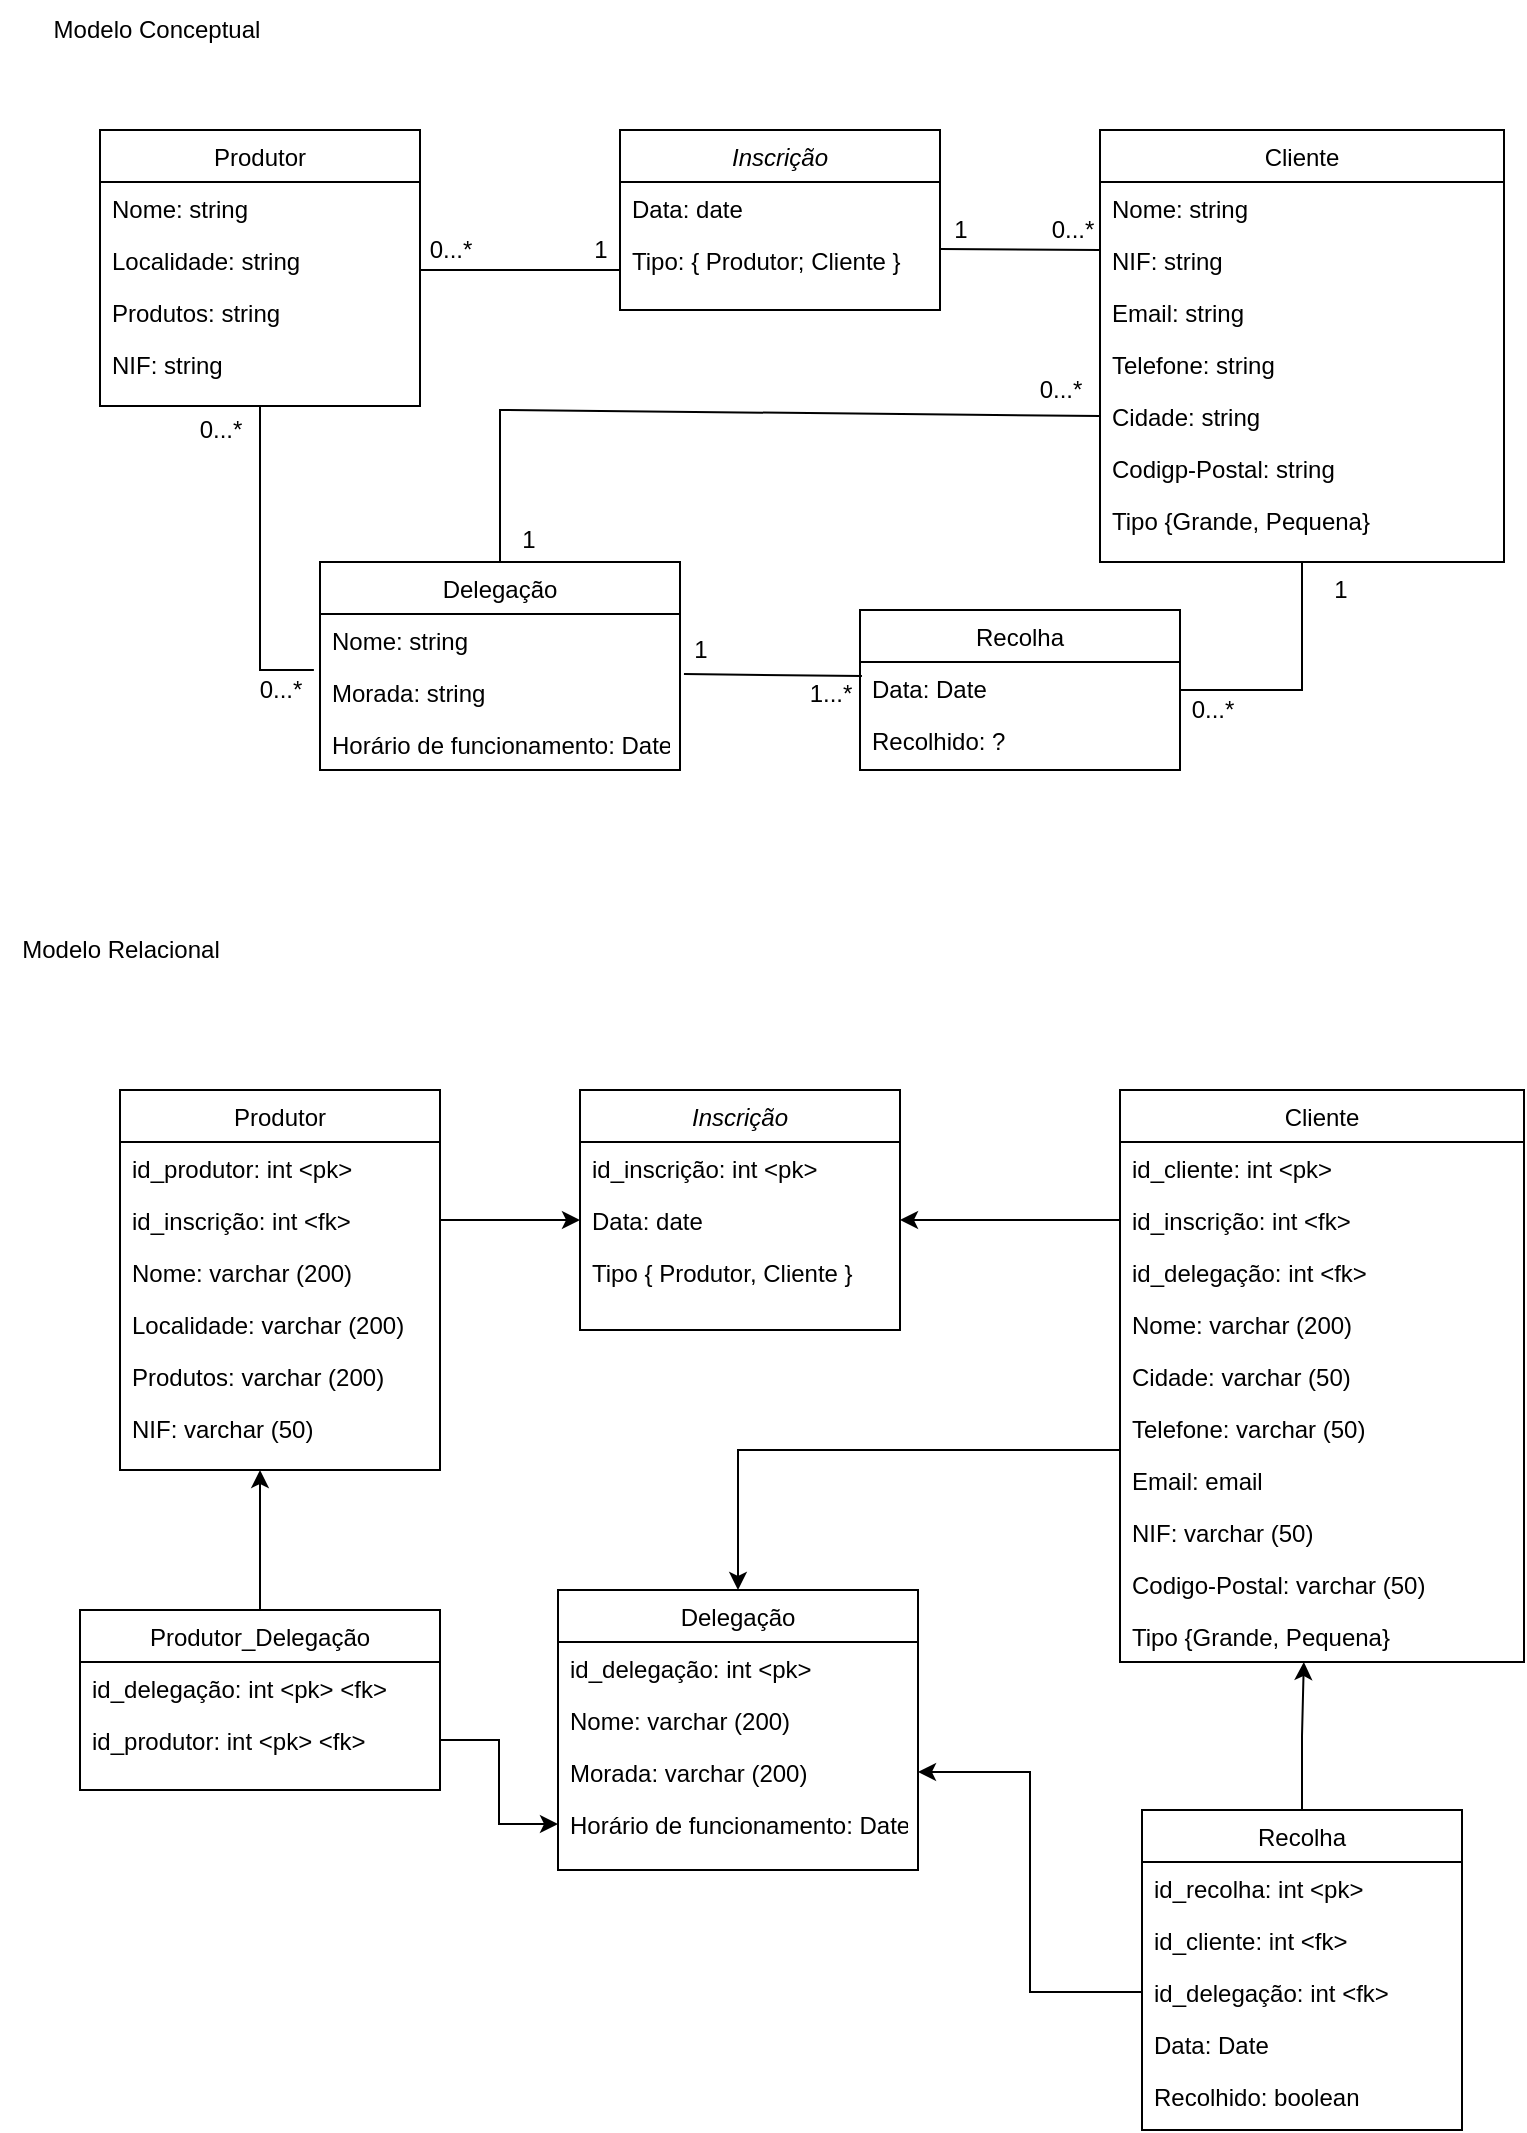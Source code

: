 <mxfile version="20.3.6" type="device"><diagram id="C5RBs43oDa-KdzZeNtuy" name="Page-1"><mxGraphModel dx="1038" dy="528" grid="1" gridSize="10" guides="1" tooltips="1" connect="1" arrows="1" fold="1" page="1" pageScale="1" pageWidth="827" pageHeight="1169" math="0" shadow="0"><root><mxCell id="WIyWlLk6GJQsqaUBKTNV-0"/><mxCell id="WIyWlLk6GJQsqaUBKTNV-1" parent="WIyWlLk6GJQsqaUBKTNV-0"/><mxCell id="zkfFHV4jXpPFQw0GAbJ--0" value="Inscrição" style="swimlane;fontStyle=2;align=center;verticalAlign=top;childLayout=stackLayout;horizontal=1;startSize=26;horizontalStack=0;resizeParent=1;resizeLast=0;collapsible=1;marginBottom=0;rounded=0;shadow=0;strokeWidth=1;" parent="WIyWlLk6GJQsqaUBKTNV-1" vertex="1"><mxGeometry x="320" y="120" width="160" height="90" as="geometry"><mxRectangle x="230" y="140" width="160" height="26" as="alternateBounds"/></mxGeometry></mxCell><mxCell id="zkfFHV4jXpPFQw0GAbJ--1" value="Data: date" style="text;align=left;verticalAlign=top;spacingLeft=4;spacingRight=4;overflow=hidden;rotatable=0;points=[[0,0.5],[1,0.5]];portConstraint=eastwest;" parent="zkfFHV4jXpPFQw0GAbJ--0" vertex="1"><mxGeometry y="26" width="160" height="26" as="geometry"/></mxCell><mxCell id="zkfFHV4jXpPFQw0GAbJ--2" value="Tipo: { Produtor; Cliente }" style="text;align=left;verticalAlign=top;spacingLeft=4;spacingRight=4;overflow=hidden;rotatable=0;points=[[0,0.5],[1,0.5]];portConstraint=eastwest;rounded=0;shadow=0;html=0;" parent="zkfFHV4jXpPFQw0GAbJ--0" vertex="1"><mxGeometry y="52" width="160" height="26" as="geometry"/></mxCell><mxCell id="zkfFHV4jXpPFQw0GAbJ--6" value="Produtor" style="swimlane;fontStyle=0;align=center;verticalAlign=top;childLayout=stackLayout;horizontal=1;startSize=26;horizontalStack=0;resizeParent=1;resizeLast=0;collapsible=1;marginBottom=0;rounded=0;shadow=0;strokeWidth=1;" parent="WIyWlLk6GJQsqaUBKTNV-1" vertex="1"><mxGeometry x="60" y="120" width="160" height="138" as="geometry"><mxRectangle x="130" y="380" width="160" height="26" as="alternateBounds"/></mxGeometry></mxCell><mxCell id="zkfFHV4jXpPFQw0GAbJ--7" value="Nome: string" style="text;align=left;verticalAlign=top;spacingLeft=4;spacingRight=4;overflow=hidden;rotatable=0;points=[[0,0.5],[1,0.5]];portConstraint=eastwest;" parent="zkfFHV4jXpPFQw0GAbJ--6" vertex="1"><mxGeometry y="26" width="160" height="26" as="geometry"/></mxCell><mxCell id="zkfFHV4jXpPFQw0GAbJ--8" value="Localidade: string" style="text;align=left;verticalAlign=top;spacingLeft=4;spacingRight=4;overflow=hidden;rotatable=0;points=[[0,0.5],[1,0.5]];portConstraint=eastwest;rounded=0;shadow=0;html=0;" parent="zkfFHV4jXpPFQw0GAbJ--6" vertex="1"><mxGeometry y="52" width="160" height="26" as="geometry"/></mxCell><mxCell id="zkfFHV4jXpPFQw0GAbJ--11" value="Produtos: string" style="text;align=left;verticalAlign=top;spacingLeft=4;spacingRight=4;overflow=hidden;rotatable=0;points=[[0,0.5],[1,0.5]];portConstraint=eastwest;" parent="zkfFHV4jXpPFQw0GAbJ--6" vertex="1"><mxGeometry y="78" width="160" height="26" as="geometry"/></mxCell><mxCell id="uUSXlMreLCh3ABfaiiIO-0" value="NIF: string" style="text;align=left;verticalAlign=top;spacingLeft=4;spacingRight=4;overflow=hidden;rotatable=0;points=[[0,0.5],[1,0.5]];portConstraint=eastwest;" vertex="1" parent="zkfFHV4jXpPFQw0GAbJ--6"><mxGeometry y="104" width="160" height="26" as="geometry"/></mxCell><mxCell id="zkfFHV4jXpPFQw0GAbJ--13" value="Delegação" style="swimlane;fontStyle=0;align=center;verticalAlign=top;childLayout=stackLayout;horizontal=1;startSize=26;horizontalStack=0;resizeParent=1;resizeLast=0;collapsible=1;marginBottom=0;rounded=0;shadow=0;strokeWidth=1;" parent="WIyWlLk6GJQsqaUBKTNV-1" vertex="1"><mxGeometry x="170" y="336" width="180" height="104" as="geometry"><mxRectangle x="340" y="380" width="170" height="26" as="alternateBounds"/></mxGeometry></mxCell><mxCell id="zkfFHV4jXpPFQw0GAbJ--14" value="Nome: string" style="text;align=left;verticalAlign=top;spacingLeft=4;spacingRight=4;overflow=hidden;rotatable=0;points=[[0,0.5],[1,0.5]];portConstraint=eastwest;" parent="zkfFHV4jXpPFQw0GAbJ--13" vertex="1"><mxGeometry y="26" width="180" height="26" as="geometry"/></mxCell><mxCell id="uUSXlMreLCh3ABfaiiIO-1" value="Morada: string" style="text;align=left;verticalAlign=top;spacingLeft=4;spacingRight=4;overflow=hidden;rotatable=0;points=[[0,0.5],[1,0.5]];portConstraint=eastwest;" vertex="1" parent="zkfFHV4jXpPFQw0GAbJ--13"><mxGeometry y="52" width="180" height="26" as="geometry"/></mxCell><mxCell id="uUSXlMreLCh3ABfaiiIO-2" value="Horário de funcionamento: Date" style="text;align=left;verticalAlign=top;spacingLeft=4;spacingRight=4;overflow=hidden;rotatable=0;points=[[0,0.5],[1,0.5]];portConstraint=eastwest;" vertex="1" parent="zkfFHV4jXpPFQw0GAbJ--13"><mxGeometry y="78" width="180" height="26" as="geometry"/></mxCell><mxCell id="zkfFHV4jXpPFQw0GAbJ--17" value="Cliente" style="swimlane;fontStyle=0;align=center;verticalAlign=top;childLayout=stackLayout;horizontal=1;startSize=26;horizontalStack=0;resizeParent=1;resizeLast=0;collapsible=1;marginBottom=0;rounded=0;shadow=0;strokeWidth=1;" parent="WIyWlLk6GJQsqaUBKTNV-1" vertex="1"><mxGeometry x="560" y="120" width="202" height="216" as="geometry"><mxRectangle x="550" y="140" width="160" height="26" as="alternateBounds"/></mxGeometry></mxCell><mxCell id="zkfFHV4jXpPFQw0GAbJ--18" value="Nome: string" style="text;align=left;verticalAlign=top;spacingLeft=4;spacingRight=4;overflow=hidden;rotatable=0;points=[[0,0.5],[1,0.5]];portConstraint=eastwest;" parent="zkfFHV4jXpPFQw0GAbJ--17" vertex="1"><mxGeometry y="26" width="202" height="26" as="geometry"/></mxCell><mxCell id="zkfFHV4jXpPFQw0GAbJ--19" value="NIF: string" style="text;align=left;verticalAlign=top;spacingLeft=4;spacingRight=4;overflow=hidden;rotatable=0;points=[[0,0.5],[1,0.5]];portConstraint=eastwest;rounded=0;shadow=0;html=0;" parent="zkfFHV4jXpPFQw0GAbJ--17" vertex="1"><mxGeometry y="52" width="202" height="26" as="geometry"/></mxCell><mxCell id="zkfFHV4jXpPFQw0GAbJ--20" value="Email: string" style="text;align=left;verticalAlign=top;spacingLeft=4;spacingRight=4;overflow=hidden;rotatable=0;points=[[0,0.5],[1,0.5]];portConstraint=eastwest;rounded=0;shadow=0;html=0;" parent="zkfFHV4jXpPFQw0GAbJ--17" vertex="1"><mxGeometry y="78" width="202" height="26" as="geometry"/></mxCell><mxCell id="zkfFHV4jXpPFQw0GAbJ--21" value="Telefone: string" style="text;align=left;verticalAlign=top;spacingLeft=4;spacingRight=4;overflow=hidden;rotatable=0;points=[[0,0.5],[1,0.5]];portConstraint=eastwest;rounded=0;shadow=0;html=0;" parent="zkfFHV4jXpPFQw0GAbJ--17" vertex="1"><mxGeometry y="104" width="202" height="26" as="geometry"/></mxCell><mxCell id="zkfFHV4jXpPFQw0GAbJ--22" value="Cidade: string" style="text;align=left;verticalAlign=top;spacingLeft=4;spacingRight=4;overflow=hidden;rotatable=0;points=[[0,0.5],[1,0.5]];portConstraint=eastwest;rounded=0;shadow=0;html=0;" parent="zkfFHV4jXpPFQw0GAbJ--17" vertex="1"><mxGeometry y="130" width="202" height="26" as="geometry"/></mxCell><mxCell id="zkfFHV4jXpPFQw0GAbJ--24" value="Codigp-Postal: string" style="text;align=left;verticalAlign=top;spacingLeft=4;spacingRight=4;overflow=hidden;rotatable=0;points=[[0,0.5],[1,0.5]];portConstraint=eastwest;" parent="zkfFHV4jXpPFQw0GAbJ--17" vertex="1"><mxGeometry y="156" width="202" height="26" as="geometry"/></mxCell><mxCell id="zkfFHV4jXpPFQw0GAbJ--25" value="Tipo {Grande, Pequena}" style="text;align=left;verticalAlign=top;spacingLeft=4;spacingRight=4;overflow=hidden;rotatable=0;points=[[0,0.5],[1,0.5]];portConstraint=eastwest;" parent="zkfFHV4jXpPFQw0GAbJ--17" vertex="1"><mxGeometry y="182" width="202" height="26" as="geometry"/></mxCell><mxCell id="uUSXlMreLCh3ABfaiiIO-3" value="" style="endArrow=none;html=1;rounded=0;" edge="1" parent="WIyWlLk6GJQsqaUBKTNV-1"><mxGeometry width="50" height="50" relative="1" as="geometry"><mxPoint x="220" y="190" as="sourcePoint"/><mxPoint x="320" y="190" as="targetPoint"/></mxGeometry></mxCell><mxCell id="uUSXlMreLCh3ABfaiiIO-4" value="0...*" style="text;html=1;align=center;verticalAlign=middle;resizable=0;points=[];autosize=1;strokeColor=none;fillColor=none;" vertex="1" parent="WIyWlLk6GJQsqaUBKTNV-1"><mxGeometry x="215" y="165" width="40" height="30" as="geometry"/></mxCell><mxCell id="uUSXlMreLCh3ABfaiiIO-5" value="1" style="text;html=1;align=center;verticalAlign=middle;resizable=0;points=[];autosize=1;strokeColor=none;fillColor=none;" vertex="1" parent="WIyWlLk6GJQsqaUBKTNV-1"><mxGeometry x="295" y="165" width="30" height="30" as="geometry"/></mxCell><mxCell id="uUSXlMreLCh3ABfaiiIO-6" value="" style="endArrow=none;html=1;rounded=0;" edge="1" parent="WIyWlLk6GJQsqaUBKTNV-1"><mxGeometry width="50" height="50" relative="1" as="geometry"><mxPoint x="480" y="179.5" as="sourcePoint"/><mxPoint x="560" y="180" as="targetPoint"/></mxGeometry></mxCell><mxCell id="uUSXlMreLCh3ABfaiiIO-7" value="0...*" style="text;html=1;align=center;verticalAlign=middle;resizable=0;points=[];autosize=1;strokeColor=none;fillColor=none;" vertex="1" parent="WIyWlLk6GJQsqaUBKTNV-1"><mxGeometry x="526" y="155" width="40" height="30" as="geometry"/></mxCell><mxCell id="uUSXlMreLCh3ABfaiiIO-8" value="1" style="text;html=1;align=center;verticalAlign=middle;resizable=0;points=[];autosize=1;strokeColor=none;fillColor=none;" vertex="1" parent="WIyWlLk6GJQsqaUBKTNV-1"><mxGeometry x="475" y="155" width="30" height="30" as="geometry"/></mxCell><mxCell id="uUSXlMreLCh3ABfaiiIO-14" value="Recolha" style="swimlane;fontStyle=0;align=center;verticalAlign=top;childLayout=stackLayout;horizontal=1;startSize=26;horizontalStack=0;resizeParent=1;resizeLast=0;collapsible=1;marginBottom=0;rounded=0;shadow=0;strokeWidth=1;" vertex="1" parent="WIyWlLk6GJQsqaUBKTNV-1"><mxGeometry x="440" y="360" width="160" height="80" as="geometry"><mxRectangle x="130" y="380" width="160" height="26" as="alternateBounds"/></mxGeometry></mxCell><mxCell id="uUSXlMreLCh3ABfaiiIO-15" value="Data: Date" style="text;align=left;verticalAlign=top;spacingLeft=4;spacingRight=4;overflow=hidden;rotatable=0;points=[[0,0.5],[1,0.5]];portConstraint=eastwest;" vertex="1" parent="uUSXlMreLCh3ABfaiiIO-14"><mxGeometry y="26" width="160" height="26" as="geometry"/></mxCell><mxCell id="uUSXlMreLCh3ABfaiiIO-16" value="Recolhido: ?" style="text;align=left;verticalAlign=top;spacingLeft=4;spacingRight=4;overflow=hidden;rotatable=0;points=[[0,0.5],[1,0.5]];portConstraint=eastwest;rounded=0;shadow=0;html=0;" vertex="1" parent="uUSXlMreLCh3ABfaiiIO-14"><mxGeometry y="52" width="160" height="26" as="geometry"/></mxCell><mxCell id="uUSXlMreLCh3ABfaiiIO-19" value="" style="endArrow=none;html=1;rounded=0;entryX=0.5;entryY=1;entryDx=0;entryDy=0;" edge="1" parent="WIyWlLk6GJQsqaUBKTNV-1" target="zkfFHV4jXpPFQw0GAbJ--17"><mxGeometry width="50" height="50" relative="1" as="geometry"><mxPoint x="600" y="400" as="sourcePoint"/><mxPoint x="650" y="350" as="targetPoint"/><Array as="points"><mxPoint x="661" y="400"/></Array></mxGeometry></mxCell><mxCell id="uUSXlMreLCh3ABfaiiIO-20" value="" style="endArrow=none;html=1;rounded=0;exitX=1.011;exitY=0.154;exitDx=0;exitDy=0;exitPerimeter=0;entryX=0.006;entryY=0.269;entryDx=0;entryDy=0;entryPerimeter=0;" edge="1" parent="WIyWlLk6GJQsqaUBKTNV-1" source="uUSXlMreLCh3ABfaiiIO-1" target="uUSXlMreLCh3ABfaiiIO-15"><mxGeometry width="50" height="50" relative="1" as="geometry"><mxPoint x="390" y="310" as="sourcePoint"/><mxPoint x="440" y="260" as="targetPoint"/></mxGeometry></mxCell><mxCell id="uUSXlMreLCh3ABfaiiIO-21" value="" style="endArrow=none;html=1;rounded=0;entryX=0.5;entryY=1;entryDx=0;entryDy=0;exitX=-0.017;exitY=0.077;exitDx=0;exitDy=0;exitPerimeter=0;" edge="1" parent="WIyWlLk6GJQsqaUBKTNV-1" source="uUSXlMreLCh3ABfaiiIO-1" target="zkfFHV4jXpPFQw0GAbJ--6"><mxGeometry width="50" height="50" relative="1" as="geometry"><mxPoint x="80" y="350" as="sourcePoint"/><mxPoint x="130" y="300" as="targetPoint"/><Array as="points"><mxPoint x="140" y="390"/></Array></mxGeometry></mxCell><mxCell id="uUSXlMreLCh3ABfaiiIO-22" value="0...*" style="text;html=1;align=center;verticalAlign=middle;resizable=0;points=[];autosize=1;strokeColor=none;fillColor=none;" vertex="1" parent="WIyWlLk6GJQsqaUBKTNV-1"><mxGeometry x="100" y="255" width="40" height="30" as="geometry"/></mxCell><mxCell id="uUSXlMreLCh3ABfaiiIO-23" value="0...*" style="text;html=1;align=center;verticalAlign=middle;resizable=0;points=[];autosize=1;strokeColor=none;fillColor=none;" vertex="1" parent="WIyWlLk6GJQsqaUBKTNV-1"><mxGeometry x="130" y="385" width="40" height="30" as="geometry"/></mxCell><mxCell id="uUSXlMreLCh3ABfaiiIO-24" value="1" style="text;html=1;align=center;verticalAlign=middle;resizable=0;points=[];autosize=1;strokeColor=none;fillColor=none;" vertex="1" parent="WIyWlLk6GJQsqaUBKTNV-1"><mxGeometry x="665" y="335" width="30" height="30" as="geometry"/></mxCell><mxCell id="uUSXlMreLCh3ABfaiiIO-26" value="1...*" style="text;html=1;align=center;verticalAlign=middle;resizable=0;points=[];autosize=1;strokeColor=none;fillColor=none;" vertex="1" parent="WIyWlLk6GJQsqaUBKTNV-1"><mxGeometry x="405" y="387" width="40" height="30" as="geometry"/></mxCell><mxCell id="uUSXlMreLCh3ABfaiiIO-27" value="1" style="text;html=1;align=center;verticalAlign=middle;resizable=0;points=[];autosize=1;strokeColor=none;fillColor=none;" vertex="1" parent="WIyWlLk6GJQsqaUBKTNV-1"><mxGeometry x="345" y="365" width="30" height="30" as="geometry"/></mxCell><mxCell id="uUSXlMreLCh3ABfaiiIO-28" value="" style="endArrow=none;html=1;rounded=0;exitX=0.5;exitY=0;exitDx=0;exitDy=0;entryX=0;entryY=0.5;entryDx=0;entryDy=0;" edge="1" parent="WIyWlLk6GJQsqaUBKTNV-1" source="zkfFHV4jXpPFQw0GAbJ--13" target="zkfFHV4jXpPFQw0GAbJ--22"><mxGeometry width="50" height="50" relative="1" as="geometry"><mxPoint x="390" y="330" as="sourcePoint"/><mxPoint x="550" y="240" as="targetPoint"/><Array as="points"><mxPoint x="260" y="260"/></Array></mxGeometry></mxCell><mxCell id="uUSXlMreLCh3ABfaiiIO-29" value="0...*" style="text;html=1;align=center;verticalAlign=middle;resizable=0;points=[];autosize=1;strokeColor=none;fillColor=none;" vertex="1" parent="WIyWlLk6GJQsqaUBKTNV-1"><mxGeometry x="520" y="235" width="40" height="30" as="geometry"/></mxCell><mxCell id="uUSXlMreLCh3ABfaiiIO-30" value="1" style="text;html=1;align=center;verticalAlign=middle;resizable=0;points=[];autosize=1;strokeColor=none;fillColor=none;" vertex="1" parent="WIyWlLk6GJQsqaUBKTNV-1"><mxGeometry x="259" y="310" width="30" height="30" as="geometry"/></mxCell><mxCell id="uUSXlMreLCh3ABfaiiIO-39" value="Inscrição" style="swimlane;fontStyle=2;align=center;verticalAlign=top;childLayout=stackLayout;horizontal=1;startSize=26;horizontalStack=0;resizeParent=1;resizeLast=0;collapsible=1;marginBottom=0;rounded=0;shadow=0;strokeWidth=1;" vertex="1" parent="WIyWlLk6GJQsqaUBKTNV-1"><mxGeometry x="300" y="600" width="160" height="120" as="geometry"><mxRectangle x="230" y="140" width="160" height="26" as="alternateBounds"/></mxGeometry></mxCell><mxCell id="uUSXlMreLCh3ABfaiiIO-83" value="id_inscrição: int &lt;pk&gt;" style="text;align=left;verticalAlign=top;spacingLeft=4;spacingRight=4;overflow=hidden;rotatable=0;points=[[0,0.5],[1,0.5]];portConstraint=eastwest;" vertex="1" parent="uUSXlMreLCh3ABfaiiIO-39"><mxGeometry y="26" width="160" height="26" as="geometry"/></mxCell><mxCell id="uUSXlMreLCh3ABfaiiIO-40" value="Data: date" style="text;align=left;verticalAlign=top;spacingLeft=4;spacingRight=4;overflow=hidden;rotatable=0;points=[[0,0.5],[1,0.5]];portConstraint=eastwest;" vertex="1" parent="uUSXlMreLCh3ABfaiiIO-39"><mxGeometry y="52" width="160" height="26" as="geometry"/></mxCell><mxCell id="uUSXlMreLCh3ABfaiiIO-41" value="Tipo { Produtor, Cliente }" style="text;align=left;verticalAlign=top;spacingLeft=4;spacingRight=4;overflow=hidden;rotatable=0;points=[[0,0.5],[1,0.5]];portConstraint=eastwest;rounded=0;shadow=0;html=0;" vertex="1" parent="uUSXlMreLCh3ABfaiiIO-39"><mxGeometry y="78" width="160" height="26" as="geometry"/></mxCell><mxCell id="uUSXlMreLCh3ABfaiiIO-42" value="Produtor" style="swimlane;fontStyle=0;align=center;verticalAlign=top;childLayout=stackLayout;horizontal=1;startSize=26;horizontalStack=0;resizeParent=1;resizeLast=0;collapsible=1;marginBottom=0;rounded=0;shadow=0;strokeWidth=1;" vertex="1" parent="WIyWlLk6GJQsqaUBKTNV-1"><mxGeometry x="70" y="600" width="160" height="190" as="geometry"><mxRectangle x="130" y="380" width="160" height="26" as="alternateBounds"/></mxGeometry></mxCell><mxCell id="uUSXlMreLCh3ABfaiiIO-82" value="id_produtor: int &lt;pk&gt;" style="text;align=left;verticalAlign=top;spacingLeft=4;spacingRight=4;overflow=hidden;rotatable=0;points=[[0,0.5],[1,0.5]];portConstraint=eastwest;" vertex="1" parent="uUSXlMreLCh3ABfaiiIO-42"><mxGeometry y="26" width="160" height="26" as="geometry"/></mxCell><mxCell id="uUSXlMreLCh3ABfaiiIO-88" value="id_inscrição: int &lt;fk&gt;" style="text;align=left;verticalAlign=top;spacingLeft=4;spacingRight=4;overflow=hidden;rotatable=0;points=[[0,0.5],[1,0.5]];portConstraint=eastwest;" vertex="1" parent="uUSXlMreLCh3ABfaiiIO-42"><mxGeometry y="52" width="160" height="26" as="geometry"/></mxCell><mxCell id="uUSXlMreLCh3ABfaiiIO-43" value="Nome: varchar (200)" style="text;align=left;verticalAlign=top;spacingLeft=4;spacingRight=4;overflow=hidden;rotatable=0;points=[[0,0.5],[1,0.5]];portConstraint=eastwest;" vertex="1" parent="uUSXlMreLCh3ABfaiiIO-42"><mxGeometry y="78" width="160" height="26" as="geometry"/></mxCell><mxCell id="uUSXlMreLCh3ABfaiiIO-44" value="Localidade: varchar (200)" style="text;align=left;verticalAlign=top;spacingLeft=4;spacingRight=4;overflow=hidden;rotatable=0;points=[[0,0.5],[1,0.5]];portConstraint=eastwest;rounded=0;shadow=0;html=0;" vertex="1" parent="uUSXlMreLCh3ABfaiiIO-42"><mxGeometry y="104" width="160" height="26" as="geometry"/></mxCell><mxCell id="uUSXlMreLCh3ABfaiiIO-45" value="Produtos: varchar (200)" style="text;align=left;verticalAlign=top;spacingLeft=4;spacingRight=4;overflow=hidden;rotatable=0;points=[[0,0.5],[1,0.5]];portConstraint=eastwest;" vertex="1" parent="uUSXlMreLCh3ABfaiiIO-42"><mxGeometry y="130" width="160" height="26" as="geometry"/></mxCell><mxCell id="uUSXlMreLCh3ABfaiiIO-46" value="NIF: varchar (50)" style="text;align=left;verticalAlign=top;spacingLeft=4;spacingRight=4;overflow=hidden;rotatable=0;points=[[0,0.5],[1,0.5]];portConstraint=eastwest;" vertex="1" parent="uUSXlMreLCh3ABfaiiIO-42"><mxGeometry y="156" width="160" height="26" as="geometry"/></mxCell><mxCell id="uUSXlMreLCh3ABfaiiIO-47" value="Delegação" style="swimlane;fontStyle=0;align=center;verticalAlign=top;childLayout=stackLayout;horizontal=1;startSize=26;horizontalStack=0;resizeParent=1;resizeLast=0;collapsible=1;marginBottom=0;rounded=0;shadow=0;strokeWidth=1;" vertex="1" parent="WIyWlLk6GJQsqaUBKTNV-1"><mxGeometry x="289" y="850" width="180" height="140" as="geometry"><mxRectangle x="340" y="380" width="170" height="26" as="alternateBounds"/></mxGeometry></mxCell><mxCell id="uUSXlMreLCh3ABfaiiIO-86" value="id_delegação: int &lt;pk&gt;" style="text;align=left;verticalAlign=top;spacingLeft=4;spacingRight=4;overflow=hidden;rotatable=0;points=[[0,0.5],[1,0.5]];portConstraint=eastwest;" vertex="1" parent="uUSXlMreLCh3ABfaiiIO-47"><mxGeometry y="26" width="180" height="26" as="geometry"/></mxCell><mxCell id="uUSXlMreLCh3ABfaiiIO-48" value="Nome: varchar (200)" style="text;align=left;verticalAlign=top;spacingLeft=4;spacingRight=4;overflow=hidden;rotatable=0;points=[[0,0.5],[1,0.5]];portConstraint=eastwest;" vertex="1" parent="uUSXlMreLCh3ABfaiiIO-47"><mxGeometry y="52" width="180" height="26" as="geometry"/></mxCell><mxCell id="uUSXlMreLCh3ABfaiiIO-49" value="Morada: varchar (200)" style="text;align=left;verticalAlign=top;spacingLeft=4;spacingRight=4;overflow=hidden;rotatable=0;points=[[0,0.5],[1,0.5]];portConstraint=eastwest;" vertex="1" parent="uUSXlMreLCh3ABfaiiIO-47"><mxGeometry y="78" width="180" height="26" as="geometry"/></mxCell><mxCell id="uUSXlMreLCh3ABfaiiIO-50" value="Horário de funcionamento: Date" style="text;align=left;verticalAlign=top;spacingLeft=4;spacingRight=4;overflow=hidden;rotatable=0;points=[[0,0.5],[1,0.5]];portConstraint=eastwest;" vertex="1" parent="uUSXlMreLCh3ABfaiiIO-47"><mxGeometry y="104" width="180" height="26" as="geometry"/></mxCell><mxCell id="uUSXlMreLCh3ABfaiiIO-110" value="" style="edgeStyle=orthogonalEdgeStyle;rounded=0;orthogonalLoop=1;jettySize=auto;html=1;entryX=0.5;entryY=0;entryDx=0;entryDy=0;" edge="1" parent="WIyWlLk6GJQsqaUBKTNV-1" source="uUSXlMreLCh3ABfaiiIO-51" target="uUSXlMreLCh3ABfaiiIO-47"><mxGeometry relative="1" as="geometry"><Array as="points"><mxPoint x="379" y="780"/></Array></mxGeometry></mxCell><mxCell id="uUSXlMreLCh3ABfaiiIO-51" value="Cliente" style="swimlane;fontStyle=0;align=center;verticalAlign=top;childLayout=stackLayout;horizontal=1;startSize=26;horizontalStack=0;resizeParent=1;resizeLast=0;collapsible=1;marginBottom=0;rounded=0;shadow=0;strokeWidth=1;" vertex="1" parent="WIyWlLk6GJQsqaUBKTNV-1"><mxGeometry x="570" y="600" width="202" height="286" as="geometry"><mxRectangle x="550" y="140" width="160" height="26" as="alternateBounds"/></mxGeometry></mxCell><mxCell id="uUSXlMreLCh3ABfaiiIO-84" value="id_cliente: int &lt;pk&gt;" style="text;align=left;verticalAlign=top;spacingLeft=4;spacingRight=4;overflow=hidden;rotatable=0;points=[[0,0.5],[1,0.5]];portConstraint=eastwest;" vertex="1" parent="uUSXlMreLCh3ABfaiiIO-51"><mxGeometry y="26" width="202" height="26" as="geometry"/></mxCell><mxCell id="uUSXlMreLCh3ABfaiiIO-92" value="id_inscrição: int &lt;fk&gt;" style="text;align=left;verticalAlign=top;spacingLeft=4;spacingRight=4;overflow=hidden;rotatable=0;points=[[0,0.5],[1,0.5]];portConstraint=eastwest;" vertex="1" parent="uUSXlMreLCh3ABfaiiIO-51"><mxGeometry y="52" width="202" height="26" as="geometry"/></mxCell><mxCell id="uUSXlMreLCh3ABfaiiIO-108" value="id_delegação: int &lt;fk&gt;" style="text;align=left;verticalAlign=top;spacingLeft=4;spacingRight=4;overflow=hidden;rotatable=0;points=[[0,0.5],[1,0.5]];portConstraint=eastwest;" vertex="1" parent="uUSXlMreLCh3ABfaiiIO-51"><mxGeometry y="78" width="202" height="26" as="geometry"/></mxCell><mxCell id="uUSXlMreLCh3ABfaiiIO-52" value="Nome: varchar (200)" style="text;align=left;verticalAlign=top;spacingLeft=4;spacingRight=4;overflow=hidden;rotatable=0;points=[[0,0.5],[1,0.5]];portConstraint=eastwest;" vertex="1" parent="uUSXlMreLCh3ABfaiiIO-51"><mxGeometry y="104" width="202" height="26" as="geometry"/></mxCell><mxCell id="uUSXlMreLCh3ABfaiiIO-56" value="Cidade: varchar (50)" style="text;align=left;verticalAlign=top;spacingLeft=4;spacingRight=4;overflow=hidden;rotatable=0;points=[[0,0.5],[1,0.5]];portConstraint=eastwest;rounded=0;shadow=0;html=0;" vertex="1" parent="uUSXlMreLCh3ABfaiiIO-51"><mxGeometry y="130" width="202" height="26" as="geometry"/></mxCell><mxCell id="uUSXlMreLCh3ABfaiiIO-55" value="Telefone: varchar (50)" style="text;align=left;verticalAlign=top;spacingLeft=4;spacingRight=4;overflow=hidden;rotatable=0;points=[[0,0.5],[1,0.5]];portConstraint=eastwest;rounded=0;shadow=0;html=0;" vertex="1" parent="uUSXlMreLCh3ABfaiiIO-51"><mxGeometry y="156" width="202" height="26" as="geometry"/></mxCell><mxCell id="uUSXlMreLCh3ABfaiiIO-54" value="Email: email" style="text;align=left;verticalAlign=top;spacingLeft=4;spacingRight=4;overflow=hidden;rotatable=0;points=[[0,0.5],[1,0.5]];portConstraint=eastwest;rounded=0;shadow=0;html=0;" vertex="1" parent="uUSXlMreLCh3ABfaiiIO-51"><mxGeometry y="182" width="202" height="26" as="geometry"/></mxCell><mxCell id="uUSXlMreLCh3ABfaiiIO-53" value="NIF: varchar (50)" style="text;align=left;verticalAlign=top;spacingLeft=4;spacingRight=4;overflow=hidden;rotatable=0;points=[[0,0.5],[1,0.5]];portConstraint=eastwest;rounded=0;shadow=0;html=0;" vertex="1" parent="uUSXlMreLCh3ABfaiiIO-51"><mxGeometry y="208" width="202" height="26" as="geometry"/></mxCell><mxCell id="uUSXlMreLCh3ABfaiiIO-57" value="Codigo-Postal: varchar (50)" style="text;align=left;verticalAlign=top;spacingLeft=4;spacingRight=4;overflow=hidden;rotatable=0;points=[[0,0.5],[1,0.5]];portConstraint=eastwest;" vertex="1" parent="uUSXlMreLCh3ABfaiiIO-51"><mxGeometry y="234" width="202" height="26" as="geometry"/></mxCell><mxCell id="uUSXlMreLCh3ABfaiiIO-58" value="Tipo {Grande, Pequena}" style="text;align=left;verticalAlign=top;spacingLeft=4;spacingRight=4;overflow=hidden;rotatable=0;points=[[0,0.5],[1,0.5]];portConstraint=eastwest;" vertex="1" parent="uUSXlMreLCh3ABfaiiIO-51"><mxGeometry y="260" width="202" height="26" as="geometry"/></mxCell><mxCell id="uUSXlMreLCh3ABfaiiIO-109" value="" style="edgeStyle=orthogonalEdgeStyle;rounded=0;orthogonalLoop=1;jettySize=auto;html=1;entryX=0.455;entryY=1;entryDx=0;entryDy=0;entryPerimeter=0;" edge="1" parent="WIyWlLk6GJQsqaUBKTNV-1" source="uUSXlMreLCh3ABfaiiIO-65" target="uUSXlMreLCh3ABfaiiIO-58"><mxGeometry relative="1" as="geometry"/></mxCell><mxCell id="uUSXlMreLCh3ABfaiiIO-65" value="Recolha" style="swimlane;fontStyle=0;align=center;verticalAlign=top;childLayout=stackLayout;horizontal=1;startSize=26;horizontalStack=0;resizeParent=1;resizeLast=0;collapsible=1;marginBottom=0;rounded=0;shadow=0;strokeWidth=1;" vertex="1" parent="WIyWlLk6GJQsqaUBKTNV-1"><mxGeometry x="581" y="960" width="160" height="160" as="geometry"><mxRectangle x="130" y="380" width="160" height="26" as="alternateBounds"/></mxGeometry></mxCell><mxCell id="uUSXlMreLCh3ABfaiiIO-85" value="id_recolha: int &lt;pk&gt;" style="text;align=left;verticalAlign=top;spacingLeft=4;spacingRight=4;overflow=hidden;rotatable=0;points=[[0,0.5],[1,0.5]];portConstraint=eastwest;" vertex="1" parent="uUSXlMreLCh3ABfaiiIO-65"><mxGeometry y="26" width="160" height="26" as="geometry"/></mxCell><mxCell id="uUSXlMreLCh3ABfaiiIO-94" value="id_cliente: int &lt;fk&gt;" style="text;align=left;verticalAlign=top;spacingLeft=4;spacingRight=4;overflow=hidden;rotatable=0;points=[[0,0.5],[1,0.5]];portConstraint=eastwest;" vertex="1" parent="uUSXlMreLCh3ABfaiiIO-65"><mxGeometry y="52" width="160" height="26" as="geometry"/></mxCell><mxCell id="uUSXlMreLCh3ABfaiiIO-95" value="id_delegação: int &lt;fk&gt;" style="text;align=left;verticalAlign=top;spacingLeft=4;spacingRight=4;overflow=hidden;rotatable=0;points=[[0,0.5],[1,0.5]];portConstraint=eastwest;" vertex="1" parent="uUSXlMreLCh3ABfaiiIO-65"><mxGeometry y="78" width="160" height="26" as="geometry"/></mxCell><mxCell id="uUSXlMreLCh3ABfaiiIO-66" value="Data: Date" style="text;align=left;verticalAlign=top;spacingLeft=4;spacingRight=4;overflow=hidden;rotatable=0;points=[[0,0.5],[1,0.5]];portConstraint=eastwest;" vertex="1" parent="uUSXlMreLCh3ABfaiiIO-65"><mxGeometry y="104" width="160" height="26" as="geometry"/></mxCell><mxCell id="uUSXlMreLCh3ABfaiiIO-67" value="Recolhido: boolean" style="text;align=left;verticalAlign=top;spacingLeft=4;spacingRight=4;overflow=hidden;rotatable=0;points=[[0,0.5],[1,0.5]];portConstraint=eastwest;rounded=0;shadow=0;html=0;" vertex="1" parent="uUSXlMreLCh3ABfaiiIO-65"><mxGeometry y="130" width="160" height="26" as="geometry"/></mxCell><mxCell id="uUSXlMreLCh3ABfaiiIO-80" value="Modelo Relacional" style="text;html=1;align=center;verticalAlign=middle;resizable=0;points=[];autosize=1;strokeColor=none;fillColor=none;" vertex="1" parent="WIyWlLk6GJQsqaUBKTNV-1"><mxGeometry x="10" y="515" width="120" height="30" as="geometry"/></mxCell><mxCell id="uUSXlMreLCh3ABfaiiIO-81" value="Modelo Conceptual" style="text;html=1;align=center;verticalAlign=middle;resizable=0;points=[];autosize=1;strokeColor=none;fillColor=none;" vertex="1" parent="WIyWlLk6GJQsqaUBKTNV-1"><mxGeometry x="28" y="55" width="120" height="30" as="geometry"/></mxCell><mxCell id="uUSXlMreLCh3ABfaiiIO-90" value="" style="edgeStyle=orthogonalEdgeStyle;rounded=0;orthogonalLoop=1;jettySize=auto;html=1;exitX=1;exitY=0.5;exitDx=0;exitDy=0;" edge="1" parent="WIyWlLk6GJQsqaUBKTNV-1" source="uUSXlMreLCh3ABfaiiIO-88" target="uUSXlMreLCh3ABfaiiIO-40"><mxGeometry relative="1" as="geometry"/></mxCell><mxCell id="uUSXlMreLCh3ABfaiiIO-91" value="" style="edgeStyle=orthogonalEdgeStyle;rounded=0;orthogonalLoop=1;jettySize=auto;html=1;exitX=0;exitY=0.5;exitDx=0;exitDy=0;" edge="1" parent="WIyWlLk6GJQsqaUBKTNV-1" source="uUSXlMreLCh3ABfaiiIO-92" target="uUSXlMreLCh3ABfaiiIO-40"><mxGeometry relative="1" as="geometry"/></mxCell><mxCell id="uUSXlMreLCh3ABfaiiIO-93" value="0...*" style="text;html=1;align=center;verticalAlign=middle;resizable=0;points=[];autosize=1;strokeColor=none;fillColor=none;" vertex="1" parent="WIyWlLk6GJQsqaUBKTNV-1"><mxGeometry x="596" y="395" width="40" height="30" as="geometry"/></mxCell><mxCell id="uUSXlMreLCh3ABfaiiIO-98" value="" style="edgeStyle=orthogonalEdgeStyle;rounded=0;orthogonalLoop=1;jettySize=auto;html=1;entryX=1;entryY=0.5;entryDx=0;entryDy=0;" edge="1" parent="WIyWlLk6GJQsqaUBKTNV-1" source="uUSXlMreLCh3ABfaiiIO-95" target="uUSXlMreLCh3ABfaiiIO-49"><mxGeometry relative="1" as="geometry"/></mxCell><mxCell id="uUSXlMreLCh3ABfaiiIO-107" value="" style="edgeStyle=orthogonalEdgeStyle;rounded=0;orthogonalLoop=1;jettySize=auto;html=1;" edge="1" parent="WIyWlLk6GJQsqaUBKTNV-1" source="uUSXlMreLCh3ABfaiiIO-99"><mxGeometry relative="1" as="geometry"><mxPoint x="140" y="790" as="targetPoint"/></mxGeometry></mxCell><mxCell id="uUSXlMreLCh3ABfaiiIO-99" value="Produtor_Delegação" style="swimlane;fontStyle=0;align=center;verticalAlign=top;childLayout=stackLayout;horizontal=1;startSize=26;horizontalStack=0;resizeParent=1;resizeLast=0;collapsible=1;marginBottom=0;rounded=0;shadow=0;strokeWidth=1;" vertex="1" parent="WIyWlLk6GJQsqaUBKTNV-1"><mxGeometry x="50" y="860" width="180" height="90" as="geometry"><mxRectangle x="340" y="380" width="170" height="26" as="alternateBounds"/></mxGeometry></mxCell><mxCell id="uUSXlMreLCh3ABfaiiIO-100" value="id_delegação: int &lt;pk&gt; &lt;fk&gt;" style="text;align=left;verticalAlign=top;spacingLeft=4;spacingRight=4;overflow=hidden;rotatable=0;points=[[0,0.5],[1,0.5]];portConstraint=eastwest;" vertex="1" parent="uUSXlMreLCh3ABfaiiIO-99"><mxGeometry y="26" width="180" height="26" as="geometry"/></mxCell><mxCell id="uUSXlMreLCh3ABfaiiIO-104" value="id_produtor: int &lt;pk&gt; &lt;fk&gt;" style="text;align=left;verticalAlign=top;spacingLeft=4;spacingRight=4;overflow=hidden;rotatable=0;points=[[0,0.5],[1,0.5]];portConstraint=eastwest;" vertex="1" parent="uUSXlMreLCh3ABfaiiIO-99"><mxGeometry y="52" width="180" height="26" as="geometry"/></mxCell><mxCell id="uUSXlMreLCh3ABfaiiIO-106" value="" style="edgeStyle=orthogonalEdgeStyle;rounded=0;orthogonalLoop=1;jettySize=auto;html=1;" edge="1" parent="WIyWlLk6GJQsqaUBKTNV-1" source="uUSXlMreLCh3ABfaiiIO-104" target="uUSXlMreLCh3ABfaiiIO-50"><mxGeometry relative="1" as="geometry"/></mxCell></root></mxGraphModel></diagram></mxfile>
